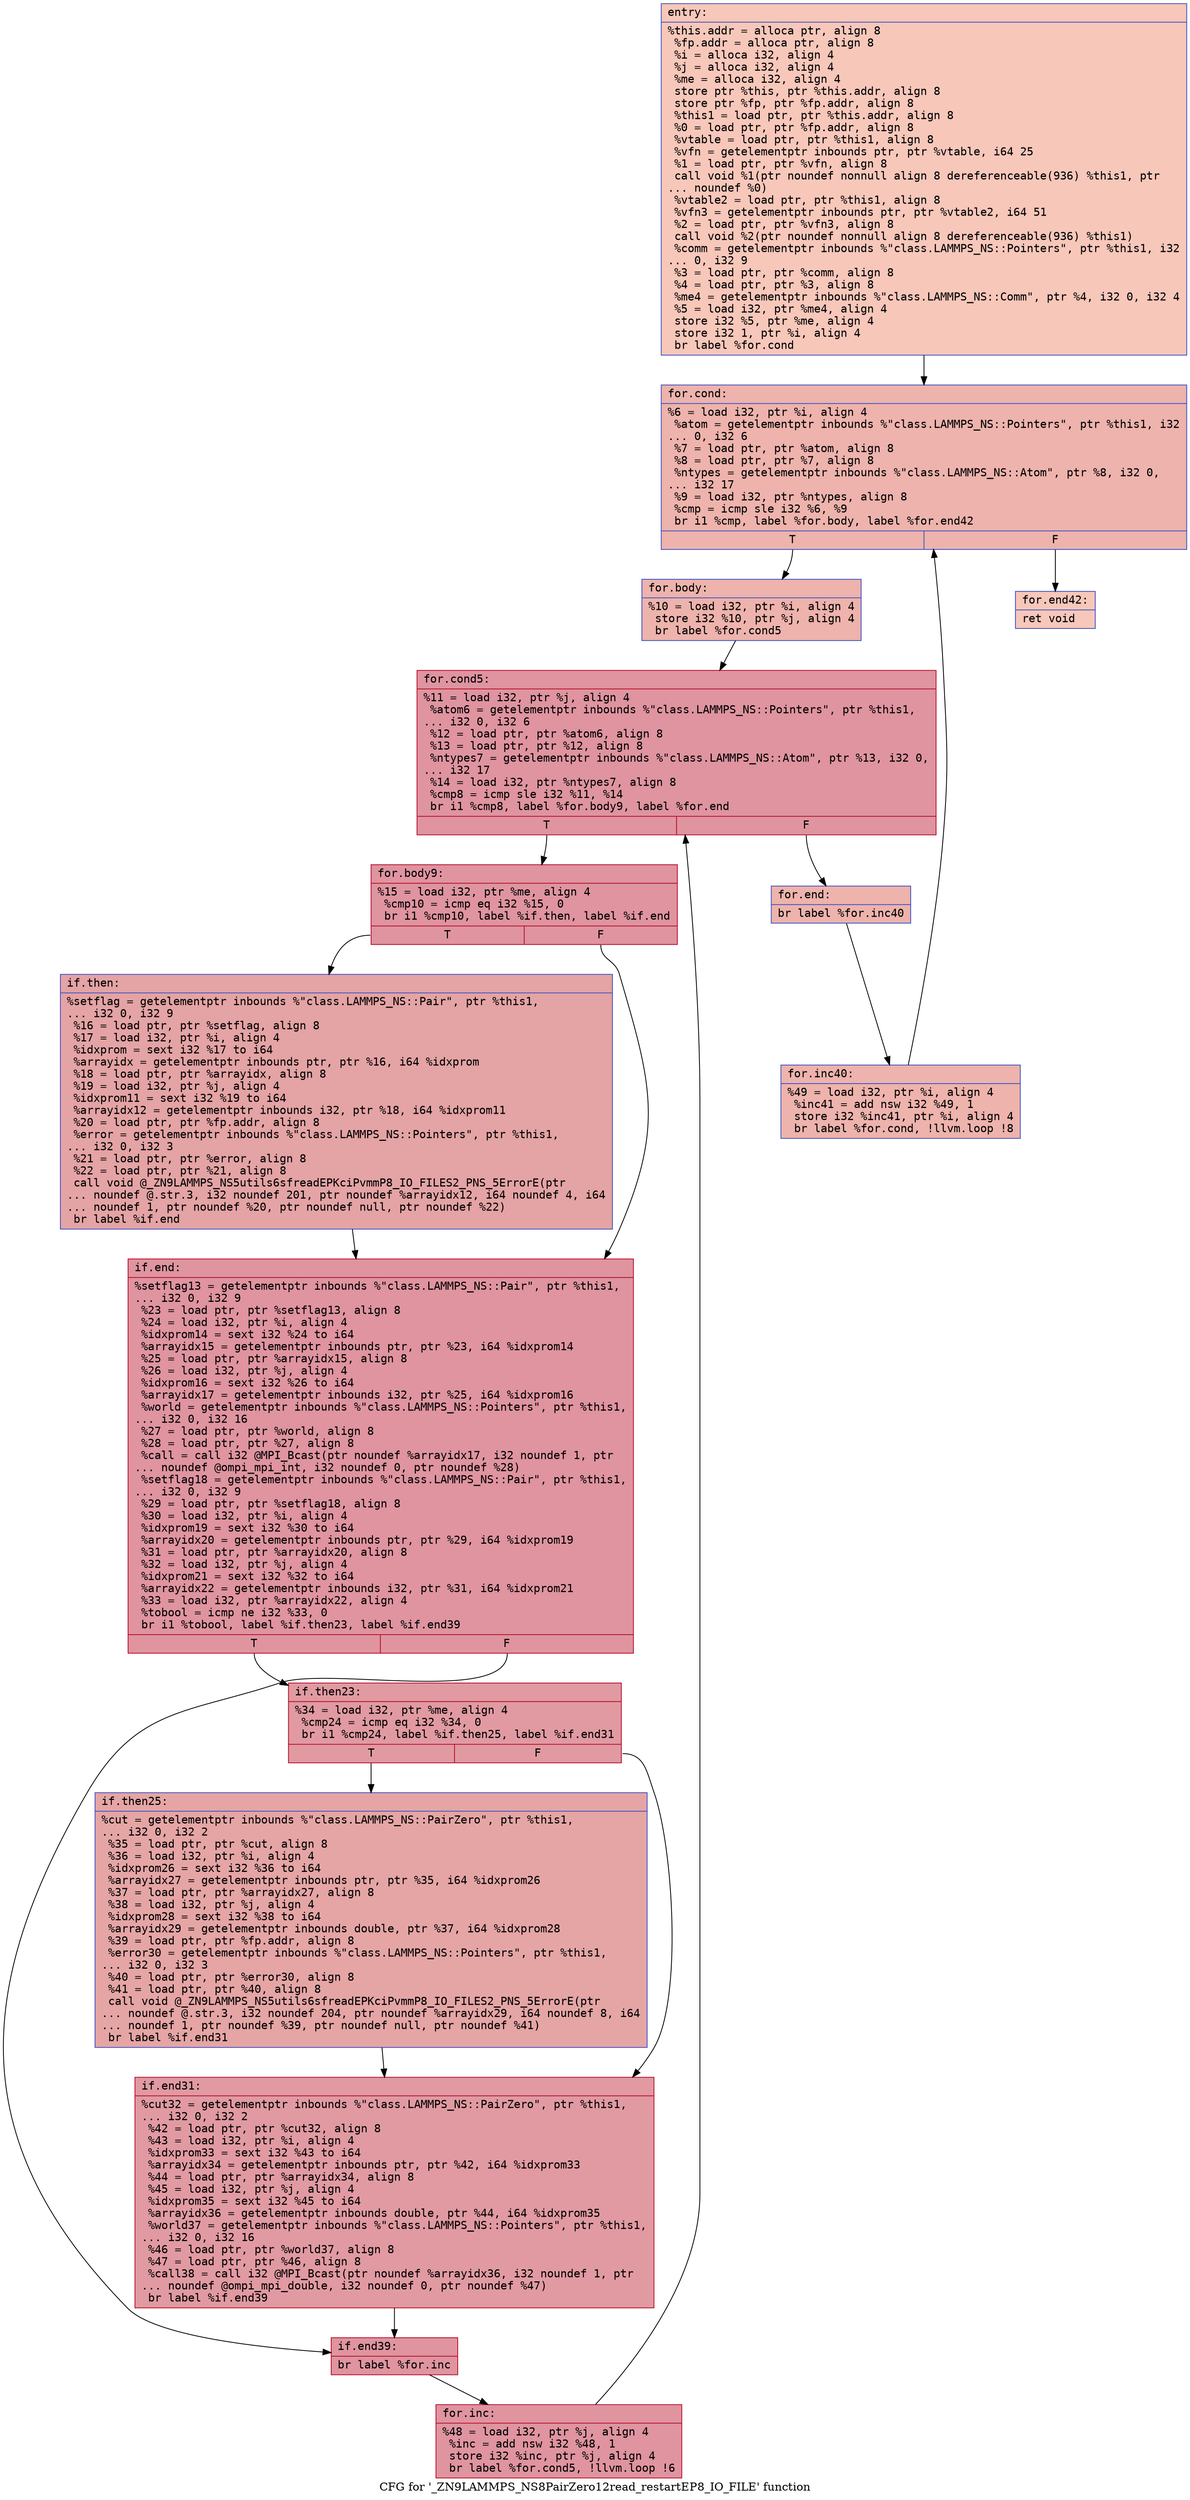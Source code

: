 digraph "CFG for '_ZN9LAMMPS_NS8PairZero12read_restartEP8_IO_FILE' function" {
	label="CFG for '_ZN9LAMMPS_NS8PairZero12read_restartEP8_IO_FILE' function";

	Node0x55f528d7d340 [shape=record,color="#3d50c3ff", style=filled, fillcolor="#ec7f6370" fontname="Courier",label="{entry:\l|  %this.addr = alloca ptr, align 8\l  %fp.addr = alloca ptr, align 8\l  %i = alloca i32, align 4\l  %j = alloca i32, align 4\l  %me = alloca i32, align 4\l  store ptr %this, ptr %this.addr, align 8\l  store ptr %fp, ptr %fp.addr, align 8\l  %this1 = load ptr, ptr %this.addr, align 8\l  %0 = load ptr, ptr %fp.addr, align 8\l  %vtable = load ptr, ptr %this1, align 8\l  %vfn = getelementptr inbounds ptr, ptr %vtable, i64 25\l  %1 = load ptr, ptr %vfn, align 8\l  call void %1(ptr noundef nonnull align 8 dereferenceable(936) %this1, ptr\l... noundef %0)\l  %vtable2 = load ptr, ptr %this1, align 8\l  %vfn3 = getelementptr inbounds ptr, ptr %vtable2, i64 51\l  %2 = load ptr, ptr %vfn3, align 8\l  call void %2(ptr noundef nonnull align 8 dereferenceable(936) %this1)\l  %comm = getelementptr inbounds %\"class.LAMMPS_NS::Pointers\", ptr %this1, i32\l... 0, i32 9\l  %3 = load ptr, ptr %comm, align 8\l  %4 = load ptr, ptr %3, align 8\l  %me4 = getelementptr inbounds %\"class.LAMMPS_NS::Comm\", ptr %4, i32 0, i32 4\l  %5 = load i32, ptr %me4, align 4\l  store i32 %5, ptr %me, align 4\l  store i32 1, ptr %i, align 4\l  br label %for.cond\l}"];
	Node0x55f528d7d340 -> Node0x55f528d7e410[tooltip="entry -> for.cond\nProbability 100.00%" ];
	Node0x55f528d7e410 [shape=record,color="#3d50c3ff", style=filled, fillcolor="#d6524470" fontname="Courier",label="{for.cond:\l|  %6 = load i32, ptr %i, align 4\l  %atom = getelementptr inbounds %\"class.LAMMPS_NS::Pointers\", ptr %this1, i32\l... 0, i32 6\l  %7 = load ptr, ptr %atom, align 8\l  %8 = load ptr, ptr %7, align 8\l  %ntypes = getelementptr inbounds %\"class.LAMMPS_NS::Atom\", ptr %8, i32 0,\l... i32 17\l  %9 = load i32, ptr %ntypes, align 8\l  %cmp = icmp sle i32 %6, %9\l  br i1 %cmp, label %for.body, label %for.end42\l|{<s0>T|<s1>F}}"];
	Node0x55f528d7e410:s0 -> Node0x55f528d7e970[tooltip="for.cond -> for.body\nProbability 96.88%" ];
	Node0x55f528d7e410:s1 -> Node0x55f528d7e9f0[tooltip="for.cond -> for.end42\nProbability 3.12%" ];
	Node0x55f528d7e970 [shape=record,color="#3d50c3ff", style=filled, fillcolor="#d6524470" fontname="Courier",label="{for.body:\l|  %10 = load i32, ptr %i, align 4\l  store i32 %10, ptr %j, align 4\l  br label %for.cond5\l}"];
	Node0x55f528d7e970 -> Node0x55f528d7ec40[tooltip="for.body -> for.cond5\nProbability 100.00%" ];
	Node0x55f528d7ec40 [shape=record,color="#b70d28ff", style=filled, fillcolor="#b70d2870" fontname="Courier",label="{for.cond5:\l|  %11 = load i32, ptr %j, align 4\l  %atom6 = getelementptr inbounds %\"class.LAMMPS_NS::Pointers\", ptr %this1,\l... i32 0, i32 6\l  %12 = load ptr, ptr %atom6, align 8\l  %13 = load ptr, ptr %12, align 8\l  %ntypes7 = getelementptr inbounds %\"class.LAMMPS_NS::Atom\", ptr %13, i32 0,\l... i32 17\l  %14 = load i32, ptr %ntypes7, align 8\l  %cmp8 = icmp sle i32 %11, %14\l  br i1 %cmp8, label %for.body9, label %for.end\l|{<s0>T|<s1>F}}"];
	Node0x55f528d7ec40:s0 -> Node0x55f528d7dc80[tooltip="for.cond5 -> for.body9\nProbability 96.88%" ];
	Node0x55f528d7ec40:s1 -> Node0x55f528d7dd00[tooltip="for.cond5 -> for.end\nProbability 3.12%" ];
	Node0x55f528d7dc80 [shape=record,color="#b70d28ff", style=filled, fillcolor="#b70d2870" fontname="Courier",label="{for.body9:\l|  %15 = load i32, ptr %me, align 4\l  %cmp10 = icmp eq i32 %15, 0\l  br i1 %cmp10, label %if.then, label %if.end\l|{<s0>T|<s1>F}}"];
	Node0x55f528d7dc80:s0 -> Node0x55f528d7f5f0[tooltip="for.body9 -> if.then\nProbability 37.50%" ];
	Node0x55f528d7dc80:s1 -> Node0x55f528d7f660[tooltip="for.body9 -> if.end\nProbability 62.50%" ];
	Node0x55f528d7f5f0 [shape=record,color="#3d50c3ff", style=filled, fillcolor="#c32e3170" fontname="Courier",label="{if.then:\l|  %setflag = getelementptr inbounds %\"class.LAMMPS_NS::Pair\", ptr %this1,\l... i32 0, i32 9\l  %16 = load ptr, ptr %setflag, align 8\l  %17 = load i32, ptr %i, align 4\l  %idxprom = sext i32 %17 to i64\l  %arrayidx = getelementptr inbounds ptr, ptr %16, i64 %idxprom\l  %18 = load ptr, ptr %arrayidx, align 8\l  %19 = load i32, ptr %j, align 4\l  %idxprom11 = sext i32 %19 to i64\l  %arrayidx12 = getelementptr inbounds i32, ptr %18, i64 %idxprom11\l  %20 = load ptr, ptr %fp.addr, align 8\l  %error = getelementptr inbounds %\"class.LAMMPS_NS::Pointers\", ptr %this1,\l... i32 0, i32 3\l  %21 = load ptr, ptr %error, align 8\l  %22 = load ptr, ptr %21, align 8\l  call void @_ZN9LAMMPS_NS5utils6sfreadEPKciPvmmP8_IO_FILES2_PNS_5ErrorE(ptr\l... noundef @.str.3, i32 noundef 201, ptr noundef %arrayidx12, i64 noundef 4, i64\l... noundef 1, ptr noundef %20, ptr noundef null, ptr noundef %22)\l  br label %if.end\l}"];
	Node0x55f528d7f5f0 -> Node0x55f528d7f660[tooltip="if.then -> if.end\nProbability 100.00%" ];
	Node0x55f528d7f660 [shape=record,color="#b70d28ff", style=filled, fillcolor="#b70d2870" fontname="Courier",label="{if.end:\l|  %setflag13 = getelementptr inbounds %\"class.LAMMPS_NS::Pair\", ptr %this1,\l... i32 0, i32 9\l  %23 = load ptr, ptr %setflag13, align 8\l  %24 = load i32, ptr %i, align 4\l  %idxprom14 = sext i32 %24 to i64\l  %arrayidx15 = getelementptr inbounds ptr, ptr %23, i64 %idxprom14\l  %25 = load ptr, ptr %arrayidx15, align 8\l  %26 = load i32, ptr %j, align 4\l  %idxprom16 = sext i32 %26 to i64\l  %arrayidx17 = getelementptr inbounds i32, ptr %25, i64 %idxprom16\l  %world = getelementptr inbounds %\"class.LAMMPS_NS::Pointers\", ptr %this1,\l... i32 0, i32 16\l  %27 = load ptr, ptr %world, align 8\l  %28 = load ptr, ptr %27, align 8\l  %call = call i32 @MPI_Bcast(ptr noundef %arrayidx17, i32 noundef 1, ptr\l... noundef @ompi_mpi_int, i32 noundef 0, ptr noundef %28)\l  %setflag18 = getelementptr inbounds %\"class.LAMMPS_NS::Pair\", ptr %this1,\l... i32 0, i32 9\l  %29 = load ptr, ptr %setflag18, align 8\l  %30 = load i32, ptr %i, align 4\l  %idxprom19 = sext i32 %30 to i64\l  %arrayidx20 = getelementptr inbounds ptr, ptr %29, i64 %idxprom19\l  %31 = load ptr, ptr %arrayidx20, align 8\l  %32 = load i32, ptr %j, align 4\l  %idxprom21 = sext i32 %32 to i64\l  %arrayidx22 = getelementptr inbounds i32, ptr %31, i64 %idxprom21\l  %33 = load i32, ptr %arrayidx22, align 4\l  %tobool = icmp ne i32 %33, 0\l  br i1 %tobool, label %if.then23, label %if.end39\l|{<s0>T|<s1>F}}"];
	Node0x55f528d7f660:s0 -> Node0x55f528d33930[tooltip="if.end -> if.then23\nProbability 62.50%" ];
	Node0x55f528d7f660:s1 -> Node0x55f528d6b170[tooltip="if.end -> if.end39\nProbability 37.50%" ];
	Node0x55f528d33930 [shape=record,color="#b70d28ff", style=filled, fillcolor="#bb1b2c70" fontname="Courier",label="{if.then23:\l|  %34 = load i32, ptr %me, align 4\l  %cmp24 = icmp eq i32 %34, 0\l  br i1 %cmp24, label %if.then25, label %if.end31\l|{<s0>T|<s1>F}}"];
	Node0x55f528d33930:s0 -> Node0x55f528d81bc0[tooltip="if.then23 -> if.then25\nProbability 37.50%" ];
	Node0x55f528d33930:s1 -> Node0x55f528d81c40[tooltip="if.then23 -> if.end31\nProbability 62.50%" ];
	Node0x55f528d81bc0 [shape=record,color="#3d50c3ff", style=filled, fillcolor="#c5333470" fontname="Courier",label="{if.then25:\l|  %cut = getelementptr inbounds %\"class.LAMMPS_NS::PairZero\", ptr %this1,\l... i32 0, i32 2\l  %35 = load ptr, ptr %cut, align 8\l  %36 = load i32, ptr %i, align 4\l  %idxprom26 = sext i32 %36 to i64\l  %arrayidx27 = getelementptr inbounds ptr, ptr %35, i64 %idxprom26\l  %37 = load ptr, ptr %arrayidx27, align 8\l  %38 = load i32, ptr %j, align 4\l  %idxprom28 = sext i32 %38 to i64\l  %arrayidx29 = getelementptr inbounds double, ptr %37, i64 %idxprom28\l  %39 = load ptr, ptr %fp.addr, align 8\l  %error30 = getelementptr inbounds %\"class.LAMMPS_NS::Pointers\", ptr %this1,\l... i32 0, i32 3\l  %40 = load ptr, ptr %error30, align 8\l  %41 = load ptr, ptr %40, align 8\l  call void @_ZN9LAMMPS_NS5utils6sfreadEPKciPvmmP8_IO_FILES2_PNS_5ErrorE(ptr\l... noundef @.str.3, i32 noundef 204, ptr noundef %arrayidx29, i64 noundef 8, i64\l... noundef 1, ptr noundef %39, ptr noundef null, ptr noundef %41)\l  br label %if.end31\l}"];
	Node0x55f528d81bc0 -> Node0x55f528d81c40[tooltip="if.then25 -> if.end31\nProbability 100.00%" ];
	Node0x55f528d81c40 [shape=record,color="#b70d28ff", style=filled, fillcolor="#bb1b2c70" fontname="Courier",label="{if.end31:\l|  %cut32 = getelementptr inbounds %\"class.LAMMPS_NS::PairZero\", ptr %this1,\l... i32 0, i32 2\l  %42 = load ptr, ptr %cut32, align 8\l  %43 = load i32, ptr %i, align 4\l  %idxprom33 = sext i32 %43 to i64\l  %arrayidx34 = getelementptr inbounds ptr, ptr %42, i64 %idxprom33\l  %44 = load ptr, ptr %arrayidx34, align 8\l  %45 = load i32, ptr %j, align 4\l  %idxprom35 = sext i32 %45 to i64\l  %arrayidx36 = getelementptr inbounds double, ptr %44, i64 %idxprom35\l  %world37 = getelementptr inbounds %\"class.LAMMPS_NS::Pointers\", ptr %this1,\l... i32 0, i32 16\l  %46 = load ptr, ptr %world37, align 8\l  %47 = load ptr, ptr %46, align 8\l  %call38 = call i32 @MPI_Bcast(ptr noundef %arrayidx36, i32 noundef 1, ptr\l... noundef @ompi_mpi_double, i32 noundef 0, ptr noundef %47)\l  br label %if.end39\l}"];
	Node0x55f528d81c40 -> Node0x55f528d6b170[tooltip="if.end31 -> if.end39\nProbability 100.00%" ];
	Node0x55f528d6b170 [shape=record,color="#b70d28ff", style=filled, fillcolor="#b70d2870" fontname="Courier",label="{if.end39:\l|  br label %for.inc\l}"];
	Node0x55f528d6b170 -> Node0x55f528d83af0[tooltip="if.end39 -> for.inc\nProbability 100.00%" ];
	Node0x55f528d83af0 [shape=record,color="#b70d28ff", style=filled, fillcolor="#b70d2870" fontname="Courier",label="{for.inc:\l|  %48 = load i32, ptr %j, align 4\l  %inc = add nsw i32 %48, 1\l  store i32 %inc, ptr %j, align 4\l  br label %for.cond5, !llvm.loop !6\l}"];
	Node0x55f528d83af0 -> Node0x55f528d7ec40[tooltip="for.inc -> for.cond5\nProbability 100.00%" ];
	Node0x55f528d7dd00 [shape=record,color="#3d50c3ff", style=filled, fillcolor="#d6524470" fontname="Courier",label="{for.end:\l|  br label %for.inc40\l}"];
	Node0x55f528d7dd00 -> Node0x55f528d83e30[tooltip="for.end -> for.inc40\nProbability 100.00%" ];
	Node0x55f528d83e30 [shape=record,color="#3d50c3ff", style=filled, fillcolor="#d6524470" fontname="Courier",label="{for.inc40:\l|  %49 = load i32, ptr %i, align 4\l  %inc41 = add nsw i32 %49, 1\l  store i32 %inc41, ptr %i, align 4\l  br label %for.cond, !llvm.loop !8\l}"];
	Node0x55f528d83e30 -> Node0x55f528d7e410[tooltip="for.inc40 -> for.cond\nProbability 100.00%" ];
	Node0x55f528d7e9f0 [shape=record,color="#3d50c3ff", style=filled, fillcolor="#ec7f6370" fontname="Courier",label="{for.end42:\l|  ret void\l}"];
}
